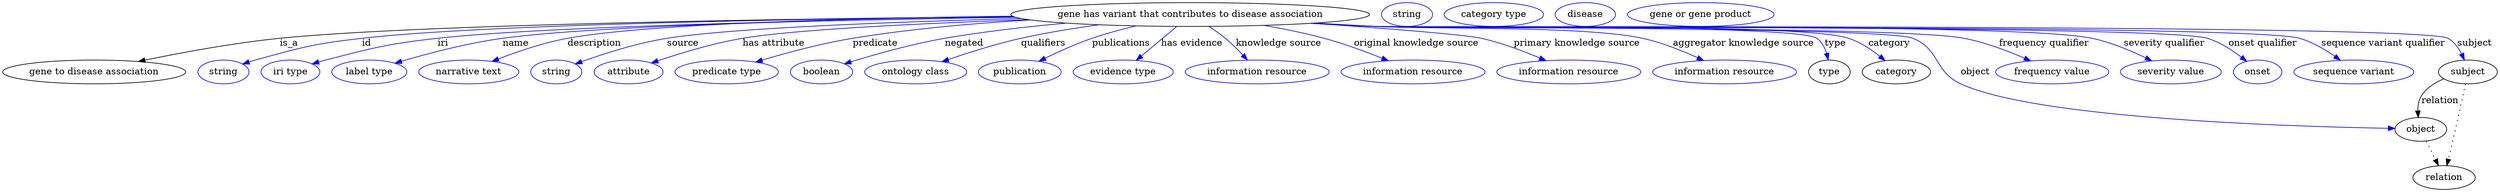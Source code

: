 digraph {
	graph [bb="0,0,3757,283"];
	node [label="\N"];
	"gene has variant that contributes to disease association"	[height=0.5,
		label="gene has variant that contributes to disease association",
		pos="1787.8,265",
		width=7.5104];
	"gene to disease association"	[height=0.5,
		pos="137.79,178",
		width=3.8274];
	"gene has variant that contributes to disease association" -> "gene to disease association"	[label=is_a,
		lp="432.79,221.5",
		pos="e,204.39,193.77 1521.2,261.95 1184.7,258.53 624.88,249.85 418.79,229 349.03,221.94 270.53,207.41 214.27,195.82"];
	id	[color=blue,
		height=0.5,
		label=string,
		pos="331.79,178",
		width=1.0652];
	"gene has variant that contributes to disease association" -> id	[color=blue,
		label=id,
		lp="550.79,221.5",
		pos="e,360.77,190.01 1521.4,261.82 1213.5,258.36 725.99,249.74 543.79,229 469.92,220.59 451.45,215.79 379.79,196 376.68,195.14 373.48,\
194.18 370.28,193.17",
		style=solid];
	iri	[color=blue,
		height=0.5,
		label="iri type",
		pos="432.79,178",
		width=1.2277];
	"gene has variant that contributes to disease association" -> iri	[color=blue,
		label=iri,
		lp="668.79,221.5",
		pos="e,465.4,190.16 1525.5,260.56 1246,256.06 821.88,246.58 660.79,229 582.11,220.41 562.51,215.46 485.79,196 482.36,195.13 478.83,194.16 \
475.29,193.14",
		style=solid];
	name	[color=blue,
		height=0.5,
		label="label type",
		pos="551.79,178",
		width=1.5707];
	"gene has variant that contributes to disease association" -> name	[color=blue,
		label=name,
		lp="772.79,221.5",
		pos="e,590.59,191.29 1523.1,261.24 1266.5,257.44 895.78,248.68 752.79,229 699.91,221.72 640.79,206.08 600.43,194.21",
		style=solid];
	description	[color=blue,
		height=0.5,
		label="narrative text",
		pos="701.79,178",
		width=2.0943];
	"gene has variant that contributes to disease association" -> description	[color=blue,
		label=description,
		lp="891.29,221.5",
		pos="e,736.86,193.96 1519.9,262.49 1289.1,259.63 974.3,251.54 850.79,229 814.73,222.42 775.5,208.98 746.34,197.69",
		style=solid];
	source	[color=blue,
		height=0.5,
		label=string,
		pos="833.79,178",
		width=1.0652];
	"gene has variant that contributes to disease association" -> source	[color=blue,
		label=source,
		lp="1023.8,221.5",
		pos="e,862.32,190.18 1533,258.9 1342.6,253.92 1098.9,244.73 999.79,229 954.93,221.88 905.28,205.78 872.08,193.76",
		style=solid];
	"has attribute"	[color=blue,
		height=0.5,
		label=attribute,
		pos="941.79,178",
		width=1.4443];
	"gene has variant that contributes to disease association" -> "has attribute"	[color=blue,
		label="has attribute",
		lp="1160.8,221.5",
		pos="e,976.16,191.55 1543.6,257.22 1385.2,251.69 1193.9,242.54 1113.8,229 1069.4,221.5 1020.2,206.5 985.88,194.88",
		style=solid];
	predicate	[color=blue,
		height=0.5,
		label="predicate type",
		pos="1089.8,178",
		width=2.1665];
	"gene has variant that contributes to disease association" -> predicate	[color=blue,
		label=predicate,
		lp="1313.8,221.5",
		pos="e,1133.4,193 1547.3,256.74 1462.4,251.72 1366.5,243.26 1279.8,229 1233,221.3 1181,207.21 1143.2,195.94",
		style=solid];
	negated	[color=blue,
		height=0.5,
		label=boolean,
		pos="1232.8,178",
		width=1.2999];
	"gene has variant that contributes to disease association" -> negated	[color=blue,
		label=negated,
		lp="1446.8,221.5",
		pos="e,1267.1,190.34 1600.7,251.95 1541.9,246.66 1476.9,239.24 1417.8,229 1368.9,220.54 1314.3,204.99 1277.1,193.47",
		style=solid];
	qualifiers	[color=blue,
		height=0.5,
		label="ontology class",
		pos="1373.8,178",
		width=2.1304];
	"gene has variant that contributes to disease association" -> qualifiers	[color=blue,
		label=qualifiers,
		lp="1566.3,221.5",
		pos="e,1413.5,193.53 1650.4,249.45 1612.1,244.23 1570.6,237.48 1532.8,229 1495.5,220.63 1454.3,207.57 1423.2,196.9",
		style=solid];
	publications	[color=blue,
		height=0.5,
		label=publication,
		pos="1530.8,178",
		width=1.7332];
	"gene has variant that contributes to disease association" -> publications	[color=blue,
		label=publications,
		lp="1683.8,221.5",
		pos="e,1559.7,194.2 1706.3,247.78 1684.5,242.61 1661,236.3 1639.8,229 1615.5,220.66 1589.4,208.78 1568.8,198.69",
		style=solid];
	"has evidence"	[color=blue,
		height=0.5,
		label="evidence type",
		pos="1686.8,178",
		width=2.0943];
	"gene has variant that contributes to disease association" -> "has evidence"	[color=blue,
		label="has evidence",
		lp="1790.3,221.5",
		pos="e,1706.5,195.6 1767.3,246.8 1752.1,233.96 1731.1,216.27 1714.3,202.19",
		style=solid];
	"knowledge source"	[color=blue,
		height=0.5,
		label="information resource",
		pos="1888.8,178",
		width=3.015];
	"gene has variant that contributes to disease association" -> "knowledge source"	[color=blue,
		label="knowledge source",
		lp="1921.3,221.5",
		pos="e,1874.1,196.14 1816.1,246.95 1824.3,241.56 1833.2,235.35 1840.8,229 1850,221.33 1859.3,212.07 1867.2,203.61",
		style=solid];
	"original knowledge source"	[color=blue,
		height=0.5,
		label="information resource",
		pos="2123.8,178",
		width=3.015];
	"gene has variant that contributes to disease association" -> "original knowledge source"	[color=blue,
		label="original knowledge source",
		lp="2128.8,221.5",
		pos="e,2086.6,195.02 1898.9,248.55 1928.7,243.38 1960.7,236.88 1989.8,229 2019.4,220.97 2051.7,209.03 2077.2,198.83",
		style=solid];
	"primary knowledge source"	[color=blue,
		height=0.5,
		label="information resource",
		pos="2358.8,178",
		width=3.015];
	"gene has variant that contributes to disease association" -> "primary knowledge source"	[color=blue,
		label="primary knowledge source",
		lp="2370.8,221.5",
		pos="e,2324.3,195.14 1971.5,251.79 2080.2,244.13 2201.5,234.67 2226.8,229 2257.1,222.19 2289.8,209.86 2315,199.15",
		style=solid];
	"aggregator knowledge source"	[color=blue,
		height=0.5,
		label="information resource",
		pos="2593.8,178",
		width=3.015];
	"gene has variant that contributes to disease association" -> "aggregator knowledge source"	[color=blue,
		label="aggregator knowledge source",
		lp="2622.3,221.5",
		pos="e,2562.1,195.26 1976.8,252.11 2007.2,250.32 2038.4,248.55 2067.8,247 2157.1,242.29 2382.4,247.99 2469.8,229 2498.5,222.76 2529.1,\
210.47 2552.8,199.64",
		style=solid];
	type	[height=0.5,
		pos="2751.8,178",
		width=0.86659];
	"gene has variant that contributes to disease association" -> type	[color=blue,
		label=type,
		lp="2760.8,221.5",
		pos="e,2750.1,196.35 1973,251.88 2004.6,250.06 2037.1,248.34 2067.8,247 2104.7,245.38 2702.7,250.39 2732.8,229 2740.3,223.67 2744.8,214.96 \
2747.6,206.3",
		style=solid];
	category	[height=0.5,
		pos="2852.8,178",
		width=1.4263];
	"gene has variant that contributes to disease association" -> category	[color=blue,
		label=category,
		lp="2842.3,221.5",
		pos="e,2835.7,195.18 1972.6,251.85 2004.4,250.03 2037,248.32 2067.8,247 2147,243.6 2705.5,253.64 2780.8,229 2798,223.37 2814.8,212.18 \
2827.8,201.81",
		style=solid];
	object	[height=0.5,
		pos="3641.8,91",
		width=1.0832];
	"gene has variant that contributes to disease association" -> object	[color=blue,
		label=object,
		lp="2970.8,178",
		pos="e,3602.7,92.406 1971.9,251.81 2003.8,249.99 2036.8,248.29 2067.8,247 2112.8,245.14 2836.1,246.08 2877.8,229 2918.5,212.31 2909,178.81 \
2948.8,160 3063.2,105.93 3453.7,94.82 3592.4,92.565",
		style=solid];
	"frequency qualifier"	[color=blue,
		height=0.5,
		label="frequency value",
		pos="3086.8,178",
		width=2.3651];
	"gene has variant that contributes to disease association" -> "frequency qualifier"	[color=blue,
		label="frequency qualifier",
		lp="3074.8,221.5",
		pos="e,3054.4,194.75 1971.5,251.78 2003.6,249.95 2036.6,248.26 2067.8,247 2166.2,243.02 2857.1,247.59 2953.8,229 2985.4,222.93 3019.3,\
210.08 3044.9,198.92",
		style=solid];
	"severity qualifier"	[color=blue,
		height=0.5,
		label="severity value",
		pos="3265.8,178",
		width=2.1123];
	"gene has variant that contributes to disease association" -> "severity qualifier"	[color=blue,
		label="severity qualifier",
		lp="3255.8,221.5",
		pos="e,3237,194.79 1970.7,251.73 2003.1,249.9 2036.4,248.21 2067.8,247 2187.6,242.37 3029.4,253.67 3146.8,229 3175.1,223.04 3205.2,210.36 \
3228,199.26",
		style=solid];
	"onset qualifier"	[color=blue,
		height=0.5,
		label=onset,
		pos="3395.8,178",
		width=1.011];
	"gene has variant that contributes to disease association" -> "onset qualifier"	[color=blue,
		label="onset qualifier",
		lp="3404.3,221.5",
		pos="e,3379.1,194.28 1970.4,251.69 2002.8,249.85 2036.3,248.18 2067.8,247 2137.4,244.39 3254.3,249.65 3320.8,229 3339.2,223.27 3357.3,\
211.45 3371.1,200.74",
		style=solid];
	"sequence variant qualifier"	[color=blue,
		height=0.5,
		label="sequence variant",
		pos="3540.8,178",
		width=2.5095];
	"gene has variant that contributes to disease association" -> "sequence variant qualifier"	[color=blue,
		label="sequence variant qualifier",
		lp="3586.3,221.5",
		pos="e,3520.6,195.77 1970,251.68 2002.5,249.83 2036.2,248.16 2067.8,247 2145.1,244.16 3385.5,250.59 3459.8,229 3478.8,223.48 3497.7,212.22 \
3512.4,201.77",
		style=solid];
	subject	[height=0.5,
		pos="3712.8,178",
		width=1.2277];
	"gene has variant that contributes to disease association" -> subject	[color=blue,
		label=subject,
		lp="3723.8,221.5",
		pos="e,3707.8,196.13 1969.6,251.65 2002.3,249.8 2036,248.14 2067.8,247 2112.7,245.39 3645,251.62 3683.8,229 3692.8,223.75 3699.3,214.52 \
3703.8,205.41",
		style=solid];
	association_type	[color=blue,
		height=0.5,
		label=string,
		pos="2114.8,265",
		width=1.0652];
	association_category	[color=blue,
		height=0.5,
		label="category type",
		pos="2245.8,265",
		width=2.0762];
	relation	[height=0.5,
		pos="3676.8,18",
		width=1.2999];
	object -> relation	[pos="e,3668.3,36.198 3650.1,73.174 3654.2,64.896 3659.2,54.723 3663.8,45.438",
		style=dotted];
	"gene to disease association_object"	[color=blue,
		height=0.5,
		label=disease,
		pos="2383.8,265",
		width=1.2638];
	subject -> object	[label=relation,
		lp="3670.8,134.5",
		pos="e,3638,109.01 3676.4,167.42 3663.6,162.12 3650.4,154.06 3642.8,142 3638.5,135.26 3637.2,126.93 3637.2,119.01"];
	subject -> relation	[pos="e,3681,36.005 3709.1,160.05 3704.7,139.44 3696.9,103.63 3689.8,73 3687.8,64.183 3685.5,54.574 3683.4,45.938",
		style=dotted];
	"gene has variant that contributes to disease association_subject"	[color=blue,
		height=0.5,
		label="gene or gene product",
		pos="2557.8,265",
		width=3.0692];
}
